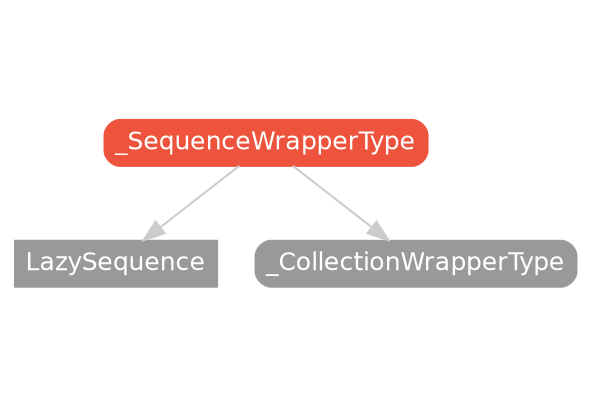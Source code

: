 strict digraph "_SequenceWrapperType - Type Hierarchy - SwiftDoc.org" {
    pad="0.1,0.8"
    node [shape=box, style="filled,rounded", color="#999999", fillcolor="#999999", fontcolor=white, fontname=Helvetica, fontnames="Helvetica,sansserif", fontsize=12, margin="0.07,0.05", height="0.3"]
    edge [color="#cccccc"]
    "LazySequence" [URL="/type/LazySequence/", style=filled]
    "_CollectionWrapperType" [URL="/protocol/_CollectionWrapperType/"]
    "_SequenceWrapperType" [URL="/protocol/_SequenceWrapperType/", style="filled,rounded", fillcolor="#ee543d", color="#ee543d"]    "_SequenceWrapperType" -> "LazySequence"
    "_SequenceWrapperType" -> "_CollectionWrapperType"
    subgraph Types {
        rank = max; "LazySequence";
    }
}
